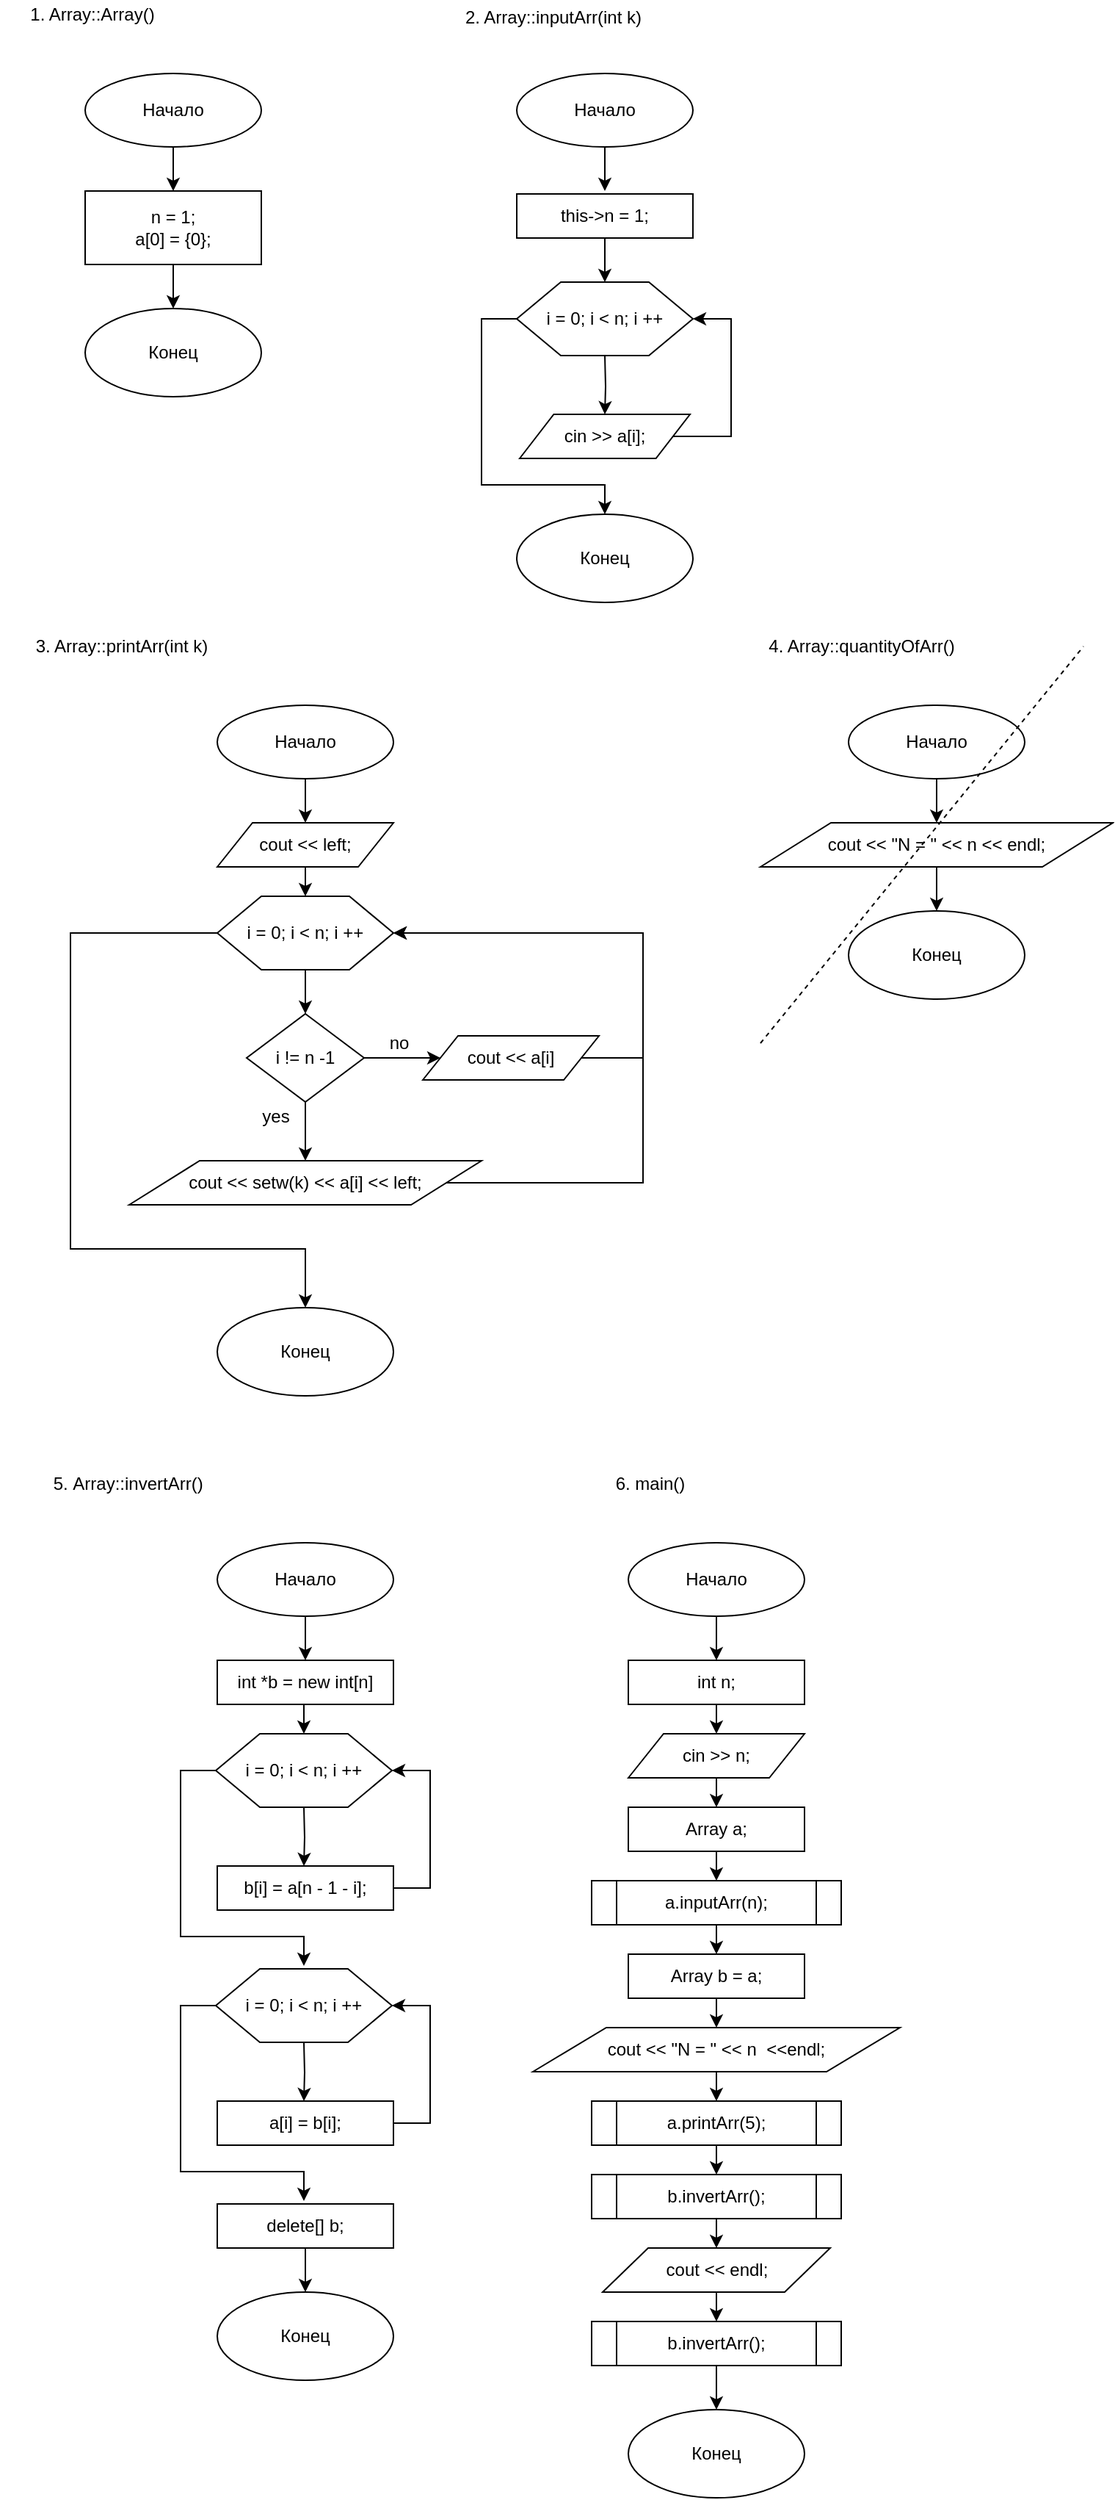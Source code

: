 <mxfile version="12.8.2" type="device"><diagram id="VsJHSpS8lw3GkwXMqugS" name="Page-1"><mxGraphModel dx="852" dy="781" grid="1" gridSize="10" guides="1" tooltips="1" connect="1" arrows="1" fold="1" page="1" pageScale="1" pageWidth="827" pageHeight="1169" math="0" shadow="0"><root><mxCell id="0"/><mxCell id="1" parent="0"/><mxCell id="rlutw678IHPn0I-OZXLP-1" value="Начало" style="ellipse;whiteSpace=wrap;html=1;" vertex="1" parent="1"><mxGeometry x="100" y="80" width="120" height="50" as="geometry"/></mxCell><mxCell id="rlutw678IHPn0I-OZXLP-2" value="1. Array::Array()" style="text;html=1;strokeColor=none;fillColor=none;align=center;verticalAlign=middle;whiteSpace=wrap;rounded=0;" vertex="1" parent="1"><mxGeometry x="50" y="30" width="110" height="20" as="geometry"/></mxCell><mxCell id="rlutw678IHPn0I-OZXLP-3" value="n = 1;&lt;br&gt;a[0] = {0};" style="rounded=0;whiteSpace=wrap;html=1;" vertex="1" parent="1"><mxGeometry x="100" y="160" width="120" height="50" as="geometry"/></mxCell><mxCell id="rlutw678IHPn0I-OZXLP-4" value="Конец" style="ellipse;whiteSpace=wrap;html=1;" vertex="1" parent="1"><mxGeometry x="100" y="240" width="120" height="60" as="geometry"/></mxCell><mxCell id="rlutw678IHPn0I-OZXLP-5" value="" style="endArrow=classic;html=1;exitX=0.5;exitY=1;exitDx=0;exitDy=0;" edge="1" parent="1" source="rlutw678IHPn0I-OZXLP-1"><mxGeometry width="50" height="50" relative="1" as="geometry"><mxPoint x="100" y="420" as="sourcePoint"/><mxPoint x="160" y="160" as="targetPoint"/></mxGeometry></mxCell><mxCell id="rlutw678IHPn0I-OZXLP-6" value="" style="endArrow=classic;html=1;entryX=0.5;entryY=0;entryDx=0;entryDy=0;" edge="1" parent="1" target="rlutw678IHPn0I-OZXLP-4"><mxGeometry width="50" height="50" relative="1" as="geometry"><mxPoint x="160" y="210" as="sourcePoint"/><mxPoint x="170" y="170" as="targetPoint"/></mxGeometry></mxCell><mxCell id="rlutw678IHPn0I-OZXLP-7" value="2. Array::inputArr(int k)" style="text;html=1;strokeColor=none;fillColor=none;align=center;verticalAlign=middle;whiteSpace=wrap;rounded=0;" vertex="1" parent="1"><mxGeometry x="344" y="32" width="150" height="20" as="geometry"/></mxCell><mxCell id="rlutw678IHPn0I-OZXLP-52" style="edgeStyle=orthogonalEdgeStyle;rounded=0;orthogonalLoop=1;jettySize=auto;html=1;exitX=0.5;exitY=1;exitDx=0;exitDy=0;" edge="1" parent="1" source="rlutw678IHPn0I-OZXLP-8"><mxGeometry relative="1" as="geometry"><mxPoint x="454" y="160" as="targetPoint"/></mxGeometry></mxCell><mxCell id="rlutw678IHPn0I-OZXLP-8" value="Начало" style="ellipse;whiteSpace=wrap;html=1;" vertex="1" parent="1"><mxGeometry x="394" y="80" width="120" height="50" as="geometry"/></mxCell><mxCell id="rlutw678IHPn0I-OZXLP-9" value="this-&amp;gt;n = 1;" style="rounded=0;whiteSpace=wrap;html=1;" vertex="1" parent="1"><mxGeometry x="394" y="162" width="120" height="30" as="geometry"/></mxCell><mxCell id="rlutw678IHPn0I-OZXLP-10" value="Конец" style="ellipse;whiteSpace=wrap;html=1;" vertex="1" parent="1"><mxGeometry x="394" y="380" width="120" height="60" as="geometry"/></mxCell><mxCell id="rlutw678IHPn0I-OZXLP-31" style="edgeStyle=orthogonalEdgeStyle;rounded=0;orthogonalLoop=1;jettySize=auto;html=1;exitX=0;exitY=0.5;exitDx=0;exitDy=0;entryX=0.5;entryY=0;entryDx=0;entryDy=0;" edge="1" parent="1" source="rlutw678IHPn0I-OZXLP-13" target="rlutw678IHPn0I-OZXLP-10"><mxGeometry relative="1" as="geometry"><Array as="points"><mxPoint x="370" y="247"/><mxPoint x="370" y="360"/><mxPoint x="454" y="360"/></Array></mxGeometry></mxCell><mxCell id="rlutw678IHPn0I-OZXLP-13" value="i = 0; i &amp;lt; n; i ++" style="shape=hexagon;perimeter=hexagonPerimeter2;whiteSpace=wrap;html=1;" vertex="1" parent="1"><mxGeometry x="394" y="222" width="120" height="50" as="geometry"/></mxCell><mxCell id="rlutw678IHPn0I-OZXLP-26" style="edgeStyle=orthogonalEdgeStyle;rounded=0;orthogonalLoop=1;jettySize=auto;html=1;exitX=0.5;exitY=1;exitDx=0;exitDy=0;entryX=0.5;entryY=0;entryDx=0;entryDy=0;" edge="1" parent="1" target="rlutw678IHPn0I-OZXLP-22"><mxGeometry relative="1" as="geometry"><mxPoint x="454" y="272" as="sourcePoint"/></mxGeometry></mxCell><mxCell id="rlutw678IHPn0I-OZXLP-15" value="" style="endArrow=classic;html=1;exitX=0.5;exitY=1;exitDx=0;exitDy=0;entryX=0.5;entryY=0;entryDx=0;entryDy=0;" edge="1" parent="1" source="rlutw678IHPn0I-OZXLP-9" target="rlutw678IHPn0I-OZXLP-13"><mxGeometry width="50" height="50" relative="1" as="geometry"><mxPoint x="219" y="422" as="sourcePoint"/><mxPoint x="269" y="372" as="targetPoint"/></mxGeometry></mxCell><mxCell id="rlutw678IHPn0I-OZXLP-28" style="edgeStyle=orthogonalEdgeStyle;rounded=0;orthogonalLoop=1;jettySize=auto;html=1;exitX=1;exitY=0.5;exitDx=0;exitDy=0;entryX=1;entryY=0.5;entryDx=0;entryDy=0;" edge="1" parent="1" source="rlutw678IHPn0I-OZXLP-22" target="rlutw678IHPn0I-OZXLP-13"><mxGeometry relative="1" as="geometry"><Array as="points"><mxPoint x="540" y="327"/><mxPoint x="540" y="247"/></Array></mxGeometry></mxCell><mxCell id="rlutw678IHPn0I-OZXLP-22" value="cin &amp;gt;&amp;gt; a[i];" style="shape=parallelogram;perimeter=parallelogramPerimeter;whiteSpace=wrap;html=1;" vertex="1" parent="1"><mxGeometry x="396" y="312" width="116" height="30" as="geometry"/></mxCell><mxCell id="rlutw678IHPn0I-OZXLP-32" value="3. Array::printArr(int k)" style="text;html=1;strokeColor=none;fillColor=none;align=center;verticalAlign=middle;whiteSpace=wrap;rounded=0;" vertex="1" parent="1"><mxGeometry x="50" y="460" width="150" height="20" as="geometry"/></mxCell><mxCell id="rlutw678IHPn0I-OZXLP-35" value="Конец" style="ellipse;whiteSpace=wrap;html=1;" vertex="1" parent="1"><mxGeometry x="190" y="920" width="120" height="60" as="geometry"/></mxCell><mxCell id="rlutw678IHPn0I-OZXLP-36" style="edgeStyle=orthogonalEdgeStyle;rounded=0;orthogonalLoop=1;jettySize=auto;html=1;exitX=0;exitY=0.5;exitDx=0;exitDy=0;entryX=0.5;entryY=0;entryDx=0;entryDy=0;" edge="1" parent="1" source="rlutw678IHPn0I-OZXLP-37" target="rlutw678IHPn0I-OZXLP-35"><mxGeometry relative="1" as="geometry"><Array as="points"><mxPoint x="90" y="665"/><mxPoint x="90" y="880"/><mxPoint x="250" y="880"/></Array></mxGeometry></mxCell><mxCell id="rlutw678IHPn0I-OZXLP-37" value="i = 0; i &amp;lt; n; i ++" style="shape=hexagon;perimeter=hexagonPerimeter2;whiteSpace=wrap;html=1;" vertex="1" parent="1"><mxGeometry x="190" y="640" width="120" height="50" as="geometry"/></mxCell><mxCell id="rlutw678IHPn0I-OZXLP-38" style="edgeStyle=orthogonalEdgeStyle;rounded=0;orthogonalLoop=1;jettySize=auto;html=1;exitX=0.5;exitY=1;exitDx=0;exitDy=0;entryX=0.5;entryY=0;entryDx=0;entryDy=0;" edge="1" parent="1" source="rlutw678IHPn0I-OZXLP-40" target="rlutw678IHPn0I-OZXLP-45"><mxGeometry relative="1" as="geometry"/></mxCell><mxCell id="rlutw678IHPn0I-OZXLP-39" style="edgeStyle=orthogonalEdgeStyle;rounded=0;orthogonalLoop=1;jettySize=auto;html=1;exitX=1;exitY=0.5;exitDx=0;exitDy=0;entryX=0;entryY=0.5;entryDx=0;entryDy=0;" edge="1" parent="1" source="rlutw678IHPn0I-OZXLP-40" target="rlutw678IHPn0I-OZXLP-43"><mxGeometry relative="1" as="geometry"/></mxCell><mxCell id="rlutw678IHPn0I-OZXLP-40" value="i != n -1" style="rhombus;whiteSpace=wrap;html=1;" vertex="1" parent="1"><mxGeometry x="210" y="720" width="80" height="60" as="geometry"/></mxCell><mxCell id="rlutw678IHPn0I-OZXLP-41" value="" style="endArrow=classic;html=1;exitX=0.5;exitY=1;exitDx=0;exitDy=0;entryX=0.5;entryY=0;entryDx=0;entryDy=0;" edge="1" parent="1" source="rlutw678IHPn0I-OZXLP-37" target="rlutw678IHPn0I-OZXLP-40"><mxGeometry width="50" height="50" relative="1" as="geometry"><mxPoint x="260" y="620" as="sourcePoint"/><mxPoint x="260" y="650" as="targetPoint"/></mxGeometry></mxCell><mxCell id="rlutw678IHPn0I-OZXLP-42" style="edgeStyle=orthogonalEdgeStyle;rounded=0;orthogonalLoop=1;jettySize=auto;html=1;exitX=1;exitY=0.5;exitDx=0;exitDy=0;entryX=1;entryY=0.5;entryDx=0;entryDy=0;" edge="1" parent="1" source="rlutw678IHPn0I-OZXLP-43" target="rlutw678IHPn0I-OZXLP-37"><mxGeometry relative="1" as="geometry"><Array as="points"><mxPoint x="480" y="750"/><mxPoint x="480" y="665"/></Array></mxGeometry></mxCell><mxCell id="rlutw678IHPn0I-OZXLP-43" value="cout &amp;lt;&amp;lt; a[i]" style="shape=parallelogram;perimeter=parallelogramPerimeter;whiteSpace=wrap;html=1;" vertex="1" parent="1"><mxGeometry x="330" y="735" width="120" height="30" as="geometry"/></mxCell><mxCell id="rlutw678IHPn0I-OZXLP-44" style="edgeStyle=orthogonalEdgeStyle;rounded=0;orthogonalLoop=1;jettySize=auto;html=1;exitX=1;exitY=0.5;exitDx=0;exitDy=0;entryX=1;entryY=0.5;entryDx=0;entryDy=0;" edge="1" parent="1" source="rlutw678IHPn0I-OZXLP-45" target="rlutw678IHPn0I-OZXLP-37"><mxGeometry relative="1" as="geometry"><Array as="points"><mxPoint x="480" y="835"/><mxPoint x="480" y="665"/></Array></mxGeometry></mxCell><mxCell id="rlutw678IHPn0I-OZXLP-45" value="cout &amp;lt;&amp;lt;&amp;nbsp;setw(k) &amp;lt;&amp;lt; a[i] &amp;lt;&amp;lt; left;" style="shape=parallelogram;perimeter=parallelogramPerimeter;whiteSpace=wrap;html=1;" vertex="1" parent="1"><mxGeometry x="130" y="820" width="240" height="30" as="geometry"/></mxCell><mxCell id="rlutw678IHPn0I-OZXLP-46" value="yes" style="text;html=1;strokeColor=none;fillColor=none;align=center;verticalAlign=middle;whiteSpace=wrap;rounded=0;" vertex="1" parent="1"><mxGeometry x="210" y="780" width="40" height="20" as="geometry"/></mxCell><mxCell id="rlutw678IHPn0I-OZXLP-47" value="no" style="text;html=1;strokeColor=none;fillColor=none;align=center;verticalAlign=middle;whiteSpace=wrap;rounded=0;" vertex="1" parent="1"><mxGeometry x="294" y="730" width="40" height="20" as="geometry"/></mxCell><mxCell id="rlutw678IHPn0I-OZXLP-48" value="Начало" style="ellipse;whiteSpace=wrap;html=1;" vertex="1" parent="1"><mxGeometry x="190" y="510" width="120" height="50" as="geometry"/></mxCell><mxCell id="rlutw678IHPn0I-OZXLP-49" value="" style="endArrow=classic;html=1;exitX=0.5;exitY=1;exitDx=0;exitDy=0;" edge="1" parent="1" source="rlutw678IHPn0I-OZXLP-48"><mxGeometry width="50" height="50" relative="1" as="geometry"><mxPoint x="190" y="850" as="sourcePoint"/><mxPoint x="250" y="590" as="targetPoint"/></mxGeometry></mxCell><mxCell id="rlutw678IHPn0I-OZXLP-50" style="edgeStyle=orthogonalEdgeStyle;rounded=0;orthogonalLoop=1;jettySize=auto;html=1;exitX=0.5;exitY=1;exitDx=0;exitDy=0;entryX=0.5;entryY=0;entryDx=0;entryDy=0;" edge="1" parent="1" source="rlutw678IHPn0I-OZXLP-51"><mxGeometry relative="1" as="geometry"><mxPoint x="250" y="640" as="targetPoint"/></mxGeometry></mxCell><mxCell id="rlutw678IHPn0I-OZXLP-51" value="cout &amp;lt;&amp;lt; left;" style="shape=parallelogram;perimeter=parallelogramPerimeter;whiteSpace=wrap;html=1;" vertex="1" parent="1"><mxGeometry x="190" y="590" width="120" height="30" as="geometry"/></mxCell><mxCell id="rlutw678IHPn0I-OZXLP-53" value="4. Array::quantityOfArr()" style="text;html=1;strokeColor=none;fillColor=none;align=center;verticalAlign=middle;whiteSpace=wrap;rounded=0;" vertex="1" parent="1"><mxGeometry x="540" y="460" width="178" height="20" as="geometry"/></mxCell><mxCell id="rlutw678IHPn0I-OZXLP-54" value="Начало" style="ellipse;whiteSpace=wrap;html=1;" vertex="1" parent="1"><mxGeometry x="620" y="510" width="120" height="50" as="geometry"/></mxCell><mxCell id="rlutw678IHPn0I-OZXLP-55" value="" style="endArrow=classic;html=1;exitX=0.5;exitY=1;exitDx=0;exitDy=0;" edge="1" parent="1" source="rlutw678IHPn0I-OZXLP-54"><mxGeometry width="50" height="50" relative="1" as="geometry"><mxPoint x="620" y="850" as="sourcePoint"/><mxPoint x="680" y="590" as="targetPoint"/></mxGeometry></mxCell><mxCell id="rlutw678IHPn0I-OZXLP-58" style="edgeStyle=orthogonalEdgeStyle;rounded=0;orthogonalLoop=1;jettySize=auto;html=1;exitX=0.5;exitY=1;exitDx=0;exitDy=0;entryX=0.5;entryY=0;entryDx=0;entryDy=0;" edge="1" parent="1" source="rlutw678IHPn0I-OZXLP-56" target="rlutw678IHPn0I-OZXLP-57"><mxGeometry relative="1" as="geometry"/></mxCell><mxCell id="rlutw678IHPn0I-OZXLP-56" value="cout &amp;lt;&amp;lt; &quot;N = &quot; &amp;lt;&amp;lt; n &amp;lt;&amp;lt; endl;" style="shape=parallelogram;perimeter=parallelogramPerimeter;whiteSpace=wrap;html=1;" vertex="1" parent="1"><mxGeometry x="560" y="590" width="240" height="30" as="geometry"/></mxCell><mxCell id="rlutw678IHPn0I-OZXLP-57" value="Конец" style="ellipse;whiteSpace=wrap;html=1;" vertex="1" parent="1"><mxGeometry x="620" y="650" width="120" height="60" as="geometry"/></mxCell><mxCell id="rlutw678IHPn0I-OZXLP-59" value="5.&amp;nbsp;Array::invertArr()&amp;nbsp;&lt;span style=&quot;color: rgba(0 , 0 , 0 , 0) ; font-family: monospace ; font-size: 0px ; white-space: nowrap&quot;&gt;%3CmxGraphModel%3E%3Croot%3E%3CmxCell%20id%3D%220%22%2F%3E%3CmxCell%20id%3D%221%22%20parent%3D%220%22%2F%3E%3CmxCell%20id%3D%222%22%20value%3D%224.%20Array%3A%3AquantityOfArr()%22%20style%3D%22text%3Bhtml%3D1%3BstrokeColor%3Dnone%3BfillColor%3Dnone%3Balign%3Dcenter%3BverticalAlign%3Dmiddle%3BwhiteSpace%3Dwrap%3Brounded%3D0%3B%22%20vertex%3D%221%22%20parent%3D%221%22%3E%3CmxGeometry%20x%3D%22512%22%20y%3D%22460%22%20width%3D%22178%22%20height%3D%2220%22%20as%3D%22geometry%22%2F%3E%3C%2FmxCell%3E%3C%2Froot%3E%3C%2FmxGraphModel%3E&lt;/span&gt;&lt;font color=&quot;rgba(0, 0, 0, 0)&quot; face=&quot;monospace&quot;&gt;&lt;span style=&quot;font-size: 0px ; white-space: nowrap&quot;&gt;Array::invertArr()&lt;/span&gt;&lt;/font&gt;" style="text;html=1;strokeColor=none;fillColor=none;align=center;verticalAlign=middle;whiteSpace=wrap;rounded=0;" vertex="1" parent="1"><mxGeometry x="42" y="1030" width="178" height="20" as="geometry"/></mxCell><mxCell id="rlutw678IHPn0I-OZXLP-60" style="edgeStyle=orthogonalEdgeStyle;rounded=0;orthogonalLoop=1;jettySize=auto;html=1;exitX=0.5;exitY=1;exitDx=0;exitDy=0;" edge="1" parent="1" source="rlutw678IHPn0I-OZXLP-59" target="rlutw678IHPn0I-OZXLP-59"><mxGeometry relative="1" as="geometry"/></mxCell><mxCell id="rlutw678IHPn0I-OZXLP-61" value="Начало" style="ellipse;whiteSpace=wrap;html=1;" vertex="1" parent="1"><mxGeometry x="190" y="1080" width="120" height="50" as="geometry"/></mxCell><mxCell id="rlutw678IHPn0I-OZXLP-62" value="" style="endArrow=classic;html=1;exitX=0.5;exitY=1;exitDx=0;exitDy=0;" edge="1" parent="1" source="rlutw678IHPn0I-OZXLP-61"><mxGeometry width="50" height="50" relative="1" as="geometry"><mxPoint x="190" y="1420" as="sourcePoint"/><mxPoint x="250" y="1160" as="targetPoint"/></mxGeometry></mxCell><mxCell id="rlutw678IHPn0I-OZXLP-74" style="edgeStyle=orthogonalEdgeStyle;rounded=0;orthogonalLoop=1;jettySize=auto;html=1;exitX=0.5;exitY=1;exitDx=0;exitDy=0;entryX=0.5;entryY=0;entryDx=0;entryDy=0;" edge="1" parent="1" source="rlutw678IHPn0I-OZXLP-63" target="rlutw678IHPn0I-OZXLP-65"><mxGeometry relative="1" as="geometry"/></mxCell><mxCell id="rlutw678IHPn0I-OZXLP-63" value="int *b = new int[n]" style="rounded=0;whiteSpace=wrap;html=1;" vertex="1" parent="1"><mxGeometry x="190" y="1160" width="120" height="30" as="geometry"/></mxCell><mxCell id="rlutw678IHPn0I-OZXLP-64" style="edgeStyle=orthogonalEdgeStyle;rounded=0;orthogonalLoop=1;jettySize=auto;html=1;exitX=0;exitY=0.5;exitDx=0;exitDy=0;entryX=0.5;entryY=0;entryDx=0;entryDy=0;" edge="1" parent="1" source="rlutw678IHPn0I-OZXLP-65"><mxGeometry relative="1" as="geometry"><mxPoint x="249" y="1368" as="targetPoint"/><Array as="points"><mxPoint x="165" y="1235"/><mxPoint x="165" y="1348"/><mxPoint x="249" y="1348"/></Array></mxGeometry></mxCell><mxCell id="rlutw678IHPn0I-OZXLP-65" value="i = 0; i &amp;lt; n; i ++" style="shape=hexagon;perimeter=hexagonPerimeter2;whiteSpace=wrap;html=1;" vertex="1" parent="1"><mxGeometry x="189" y="1210" width="120" height="50" as="geometry"/></mxCell><mxCell id="rlutw678IHPn0I-OZXLP-66" style="edgeStyle=orthogonalEdgeStyle;rounded=0;orthogonalLoop=1;jettySize=auto;html=1;exitX=0.5;exitY=1;exitDx=0;exitDy=0;entryX=0.5;entryY=0;entryDx=0;entryDy=0;" edge="1" parent="1"><mxGeometry relative="1" as="geometry"><mxPoint x="249" y="1260" as="sourcePoint"/><mxPoint x="249" y="1300" as="targetPoint"/></mxGeometry></mxCell><mxCell id="rlutw678IHPn0I-OZXLP-67" style="edgeStyle=orthogonalEdgeStyle;rounded=0;orthogonalLoop=1;jettySize=auto;html=1;exitX=1;exitY=0.5;exitDx=0;exitDy=0;entryX=1;entryY=0.5;entryDx=0;entryDy=0;" edge="1" parent="1" target="rlutw678IHPn0I-OZXLP-65"><mxGeometry relative="1" as="geometry"><Array as="points"><mxPoint x="335" y="1315"/><mxPoint x="335" y="1235"/></Array><mxPoint x="309" y="1315" as="sourcePoint"/></mxGeometry></mxCell><mxCell id="rlutw678IHPn0I-OZXLP-69" style="edgeStyle=orthogonalEdgeStyle;rounded=0;orthogonalLoop=1;jettySize=auto;html=1;exitX=0;exitY=0.5;exitDx=0;exitDy=0;entryX=0.5;entryY=0;entryDx=0;entryDy=0;" edge="1" parent="1" source="rlutw678IHPn0I-OZXLP-70"><mxGeometry relative="1" as="geometry"><mxPoint x="249" y="1528" as="targetPoint"/><Array as="points"><mxPoint x="165" y="1395"/><mxPoint x="165" y="1508"/><mxPoint x="249" y="1508"/></Array></mxGeometry></mxCell><mxCell id="rlutw678IHPn0I-OZXLP-70" value="i = 0; i &amp;lt; n; i ++" style="shape=hexagon;perimeter=hexagonPerimeter2;whiteSpace=wrap;html=1;" vertex="1" parent="1"><mxGeometry x="189" y="1370" width="120" height="50" as="geometry"/></mxCell><mxCell id="rlutw678IHPn0I-OZXLP-71" style="edgeStyle=orthogonalEdgeStyle;rounded=0;orthogonalLoop=1;jettySize=auto;html=1;exitX=0.5;exitY=1;exitDx=0;exitDy=0;entryX=0.5;entryY=0;entryDx=0;entryDy=0;" edge="1" parent="1"><mxGeometry relative="1" as="geometry"><mxPoint x="249" y="1420" as="sourcePoint"/><mxPoint x="249" y="1460" as="targetPoint"/></mxGeometry></mxCell><mxCell id="rlutw678IHPn0I-OZXLP-72" style="edgeStyle=orthogonalEdgeStyle;rounded=0;orthogonalLoop=1;jettySize=auto;html=1;exitX=1;exitY=0.5;exitDx=0;exitDy=0;entryX=1;entryY=0.5;entryDx=0;entryDy=0;" edge="1" parent="1" target="rlutw678IHPn0I-OZXLP-70"><mxGeometry relative="1" as="geometry"><Array as="points"><mxPoint x="335" y="1475"/><mxPoint x="335" y="1395"/></Array><mxPoint x="309" y="1475" as="sourcePoint"/></mxGeometry></mxCell><mxCell id="rlutw678IHPn0I-OZXLP-77" style="edgeStyle=orthogonalEdgeStyle;rounded=0;orthogonalLoop=1;jettySize=auto;html=1;exitX=0.5;exitY=1;exitDx=0;exitDy=0;entryX=0.5;entryY=0;entryDx=0;entryDy=0;" edge="1" parent="1" source="rlutw678IHPn0I-OZXLP-75" target="rlutw678IHPn0I-OZXLP-76"><mxGeometry relative="1" as="geometry"/></mxCell><mxCell id="rlutw678IHPn0I-OZXLP-75" value="delete[] b;" style="rounded=0;whiteSpace=wrap;html=1;" vertex="1" parent="1"><mxGeometry x="190" y="1530" width="120" height="30" as="geometry"/></mxCell><mxCell id="rlutw678IHPn0I-OZXLP-76" value="Конец" style="ellipse;whiteSpace=wrap;html=1;" vertex="1" parent="1"><mxGeometry x="190" y="1590" width="120" height="60" as="geometry"/></mxCell><mxCell id="rlutw678IHPn0I-OZXLP-78" value="6. main()" style="text;html=1;strokeColor=none;fillColor=none;align=center;verticalAlign=middle;whiteSpace=wrap;rounded=0;" vertex="1" parent="1"><mxGeometry x="396" y="1030" width="178" height="20" as="geometry"/></mxCell><mxCell id="rlutw678IHPn0I-OZXLP-79" value="Начало" style="ellipse;whiteSpace=wrap;html=1;" vertex="1" parent="1"><mxGeometry x="470" y="1080" width="120" height="50" as="geometry"/></mxCell><mxCell id="rlutw678IHPn0I-OZXLP-80" value="" style="endArrow=classic;html=1;exitX=0.5;exitY=1;exitDx=0;exitDy=0;" edge="1" parent="1" source="rlutw678IHPn0I-OZXLP-79"><mxGeometry width="50" height="50" relative="1" as="geometry"><mxPoint x="470" y="1420" as="sourcePoint"/><mxPoint x="530" y="1160" as="targetPoint"/></mxGeometry></mxCell><mxCell id="rlutw678IHPn0I-OZXLP-100" style="edgeStyle=orthogonalEdgeStyle;rounded=0;orthogonalLoop=1;jettySize=auto;html=1;exitX=0.5;exitY=1;exitDx=0;exitDy=0;entryX=0.5;entryY=0;entryDx=0;entryDy=0;" edge="1" parent="1" source="rlutw678IHPn0I-OZXLP-81" target="rlutw678IHPn0I-OZXLP-84"><mxGeometry relative="1" as="geometry"/></mxCell><mxCell id="rlutw678IHPn0I-OZXLP-81" value="int n;" style="rounded=0;whiteSpace=wrap;html=1;" vertex="1" parent="1"><mxGeometry x="470" y="1160" width="120" height="30" as="geometry"/></mxCell><mxCell id="rlutw678IHPn0I-OZXLP-82" value="&lt;span style=&quot;white-space: normal&quot;&gt;b[i] = a[n - 1 - i];&lt;/span&gt;" style="rounded=0;whiteSpace=wrap;html=1;" vertex="1" parent="1"><mxGeometry x="190" y="1300" width="120" height="30" as="geometry"/></mxCell><mxCell id="rlutw678IHPn0I-OZXLP-83" value="&lt;span style=&quot;white-space: normal&quot;&gt;a[i] = b[i];&lt;/span&gt;" style="rounded=0;whiteSpace=wrap;html=1;" vertex="1" parent="1"><mxGeometry x="190" y="1460" width="120" height="30" as="geometry"/></mxCell><mxCell id="rlutw678IHPn0I-OZXLP-101" style="edgeStyle=orthogonalEdgeStyle;rounded=0;orthogonalLoop=1;jettySize=auto;html=1;exitX=0.5;exitY=1;exitDx=0;exitDy=0;entryX=0.5;entryY=0;entryDx=0;entryDy=0;" edge="1" parent="1" source="rlutw678IHPn0I-OZXLP-84" target="rlutw678IHPn0I-OZXLP-86"><mxGeometry relative="1" as="geometry"/></mxCell><mxCell id="rlutw678IHPn0I-OZXLP-84" value="cin &amp;gt;&amp;gt; n;" style="shape=parallelogram;perimeter=parallelogramPerimeter;whiteSpace=wrap;html=1;" vertex="1" parent="1"><mxGeometry x="470" y="1210" width="120" height="30" as="geometry"/></mxCell><mxCell id="rlutw678IHPn0I-OZXLP-103" style="edgeStyle=orthogonalEdgeStyle;rounded=0;orthogonalLoop=1;jettySize=auto;html=1;exitX=0.5;exitY=1;exitDx=0;exitDy=0;entryX=0.5;entryY=0;entryDx=0;entryDy=0;" edge="1" parent="1" source="rlutw678IHPn0I-OZXLP-85" target="rlutw678IHPn0I-OZXLP-87"><mxGeometry relative="1" as="geometry"/></mxCell><mxCell id="rlutw678IHPn0I-OZXLP-85" value="a.inputArr(n);" style="shape=process;whiteSpace=wrap;html=1;backgroundOutline=1;" vertex="1" parent="1"><mxGeometry x="445" y="1310" width="170" height="30" as="geometry"/></mxCell><mxCell id="rlutw678IHPn0I-OZXLP-102" style="edgeStyle=orthogonalEdgeStyle;rounded=0;orthogonalLoop=1;jettySize=auto;html=1;exitX=0.5;exitY=1;exitDx=0;exitDy=0;entryX=0.5;entryY=0;entryDx=0;entryDy=0;" edge="1" parent="1" source="rlutw678IHPn0I-OZXLP-86" target="rlutw678IHPn0I-OZXLP-85"><mxGeometry relative="1" as="geometry"/></mxCell><mxCell id="rlutw678IHPn0I-OZXLP-86" value="Array a;" style="rounded=0;whiteSpace=wrap;html=1;" vertex="1" parent="1"><mxGeometry x="470" y="1260" width="120" height="30" as="geometry"/></mxCell><mxCell id="rlutw678IHPn0I-OZXLP-104" style="edgeStyle=orthogonalEdgeStyle;rounded=0;orthogonalLoop=1;jettySize=auto;html=1;exitX=0.5;exitY=1;exitDx=0;exitDy=0;entryX=0.5;entryY=0;entryDx=0;entryDy=0;" edge="1" parent="1" source="rlutw678IHPn0I-OZXLP-87" target="rlutw678IHPn0I-OZXLP-88"><mxGeometry relative="1" as="geometry"/></mxCell><mxCell id="rlutw678IHPn0I-OZXLP-87" value="Array b = a;" style="rounded=0;whiteSpace=wrap;html=1;" vertex="1" parent="1"><mxGeometry x="470" y="1360" width="120" height="30" as="geometry"/></mxCell><mxCell id="rlutw678IHPn0I-OZXLP-105" style="edgeStyle=orthogonalEdgeStyle;rounded=0;orthogonalLoop=1;jettySize=auto;html=1;exitX=0.5;exitY=1;exitDx=0;exitDy=0;entryX=0.5;entryY=0;entryDx=0;entryDy=0;" edge="1" parent="1" source="rlutw678IHPn0I-OZXLP-88" target="rlutw678IHPn0I-OZXLP-92"><mxGeometry relative="1" as="geometry"/></mxCell><mxCell id="rlutw678IHPn0I-OZXLP-88" value="cout &amp;lt;&amp;lt; &quot;N = &quot; &amp;lt;&amp;lt; n&amp;nbsp; &amp;lt;&amp;lt;endl;" style="shape=parallelogram;perimeter=parallelogramPerimeter;whiteSpace=wrap;html=1;" vertex="1" parent="1"><mxGeometry x="405" y="1410" width="250" height="30" as="geometry"/></mxCell><mxCell id="rlutw678IHPn0I-OZXLP-91" value="" style="endArrow=none;dashed=1;html=1;" edge="1" parent="1"><mxGeometry width="50" height="50" relative="1" as="geometry"><mxPoint x="560" y="740" as="sourcePoint"/><mxPoint x="780" y="470" as="targetPoint"/></mxGeometry></mxCell><mxCell id="rlutw678IHPn0I-OZXLP-106" style="edgeStyle=orthogonalEdgeStyle;rounded=0;orthogonalLoop=1;jettySize=auto;html=1;exitX=0.5;exitY=1;exitDx=0;exitDy=0;entryX=0.5;entryY=0;entryDx=0;entryDy=0;" edge="1" parent="1" source="rlutw678IHPn0I-OZXLP-92" target="rlutw678IHPn0I-OZXLP-93"><mxGeometry relative="1" as="geometry"/></mxCell><mxCell id="rlutw678IHPn0I-OZXLP-92" value="a.printArr(5);" style="shape=process;whiteSpace=wrap;html=1;backgroundOutline=1;" vertex="1" parent="1"><mxGeometry x="445" y="1460" width="170" height="30" as="geometry"/></mxCell><mxCell id="rlutw678IHPn0I-OZXLP-107" style="edgeStyle=orthogonalEdgeStyle;rounded=0;orthogonalLoop=1;jettySize=auto;html=1;exitX=0.5;exitY=1;exitDx=0;exitDy=0;entryX=0.5;entryY=0;entryDx=0;entryDy=0;" edge="1" parent="1" source="rlutw678IHPn0I-OZXLP-93" target="rlutw678IHPn0I-OZXLP-94"><mxGeometry relative="1" as="geometry"/></mxCell><mxCell id="rlutw678IHPn0I-OZXLP-93" value="b.invertArr();" style="shape=process;whiteSpace=wrap;html=1;backgroundOutline=1;" vertex="1" parent="1"><mxGeometry x="445" y="1510" width="170" height="30" as="geometry"/></mxCell><mxCell id="rlutw678IHPn0I-OZXLP-108" style="edgeStyle=orthogonalEdgeStyle;rounded=0;orthogonalLoop=1;jettySize=auto;html=1;exitX=0.5;exitY=1;exitDx=0;exitDy=0;entryX=0.5;entryY=0;entryDx=0;entryDy=0;" edge="1" parent="1" source="rlutw678IHPn0I-OZXLP-94" target="rlutw678IHPn0I-OZXLP-99"><mxGeometry relative="1" as="geometry"/></mxCell><mxCell id="rlutw678IHPn0I-OZXLP-94" value="cout &amp;lt;&amp;lt; endl;" style="shape=parallelogram;perimeter=parallelogramPerimeter;whiteSpace=wrap;html=1;" vertex="1" parent="1"><mxGeometry x="452.5" y="1560" width="155" height="30" as="geometry"/></mxCell><mxCell id="rlutw678IHPn0I-OZXLP-96" style="edgeStyle=orthogonalEdgeStyle;rounded=0;orthogonalLoop=1;jettySize=auto;html=1;exitX=0.5;exitY=1;exitDx=0;exitDy=0;entryX=0.5;entryY=0;entryDx=0;entryDy=0;" edge="1" parent="1" target="rlutw678IHPn0I-OZXLP-97"><mxGeometry relative="1" as="geometry"><mxPoint x="530" y="1640" as="sourcePoint"/></mxGeometry></mxCell><mxCell id="rlutw678IHPn0I-OZXLP-97" value="Конец" style="ellipse;whiteSpace=wrap;html=1;" vertex="1" parent="1"><mxGeometry x="470" y="1670" width="120" height="60" as="geometry"/></mxCell><mxCell id="rlutw678IHPn0I-OZXLP-99" value="b.invertArr();" style="shape=process;whiteSpace=wrap;html=1;backgroundOutline=1;" vertex="1" parent="1"><mxGeometry x="445" y="1610" width="170" height="30" as="geometry"/></mxCell></root></mxGraphModel></diagram></mxfile>